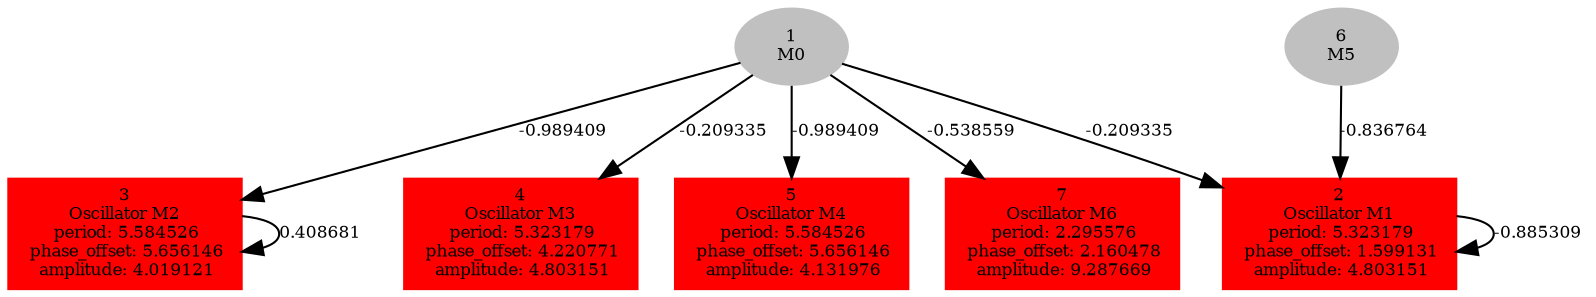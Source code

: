  digraph g{ forcelabels=true;
1[label=<1<BR/>M0>,color="grey",style=filled,fontsize=8];
2 [label=<2<BR />Oscillator M1<BR /> period: 5.323179<BR /> phase_offset: 1.599131<BR /> amplitude: 4.803151>, shape=box,color=red,style=filled,fontsize=8];3 [label=<3<BR />Oscillator M2<BR /> period: 5.584526<BR /> phase_offset: 5.656146<BR /> amplitude: 4.019121>, shape=box,color=red,style=filled,fontsize=8];4 [label=<4<BR />Oscillator M3<BR /> period: 5.323179<BR /> phase_offset: 4.220771<BR /> amplitude: 4.803151>, shape=box,color=red,style=filled,fontsize=8];5 [label=<5<BR />Oscillator M4<BR /> period: 5.584526<BR /> phase_offset: 5.656146<BR /> amplitude: 4.131976>, shape=box,color=red,style=filled,fontsize=8];6[label=<6<BR/>M5>,color="grey",style=filled,fontsize=8];
7 [label=<7<BR />Oscillator M6<BR /> period: 2.295576<BR /> phase_offset: 2.160478<BR /> amplitude: 9.287669>, shape=box,color=red,style=filled,fontsize=8];1 -> 2[label="-0.209335 ",fontsize="8"];
1 -> 3[label="-0.989409 ",fontsize="8"];
1 -> 4[label="-0.209335 ",fontsize="8"];
1 -> 5[label="-0.989409 ",fontsize="8"];
1 -> 7[label="-0.538559 ",fontsize="8"];
2 -> 2[label="-0.885309 ",fontsize="8"];
3 -> 3[label="0.408681 ",fontsize="8"];
6 -> 2[label="-0.836764 ",fontsize="8"];
 }
